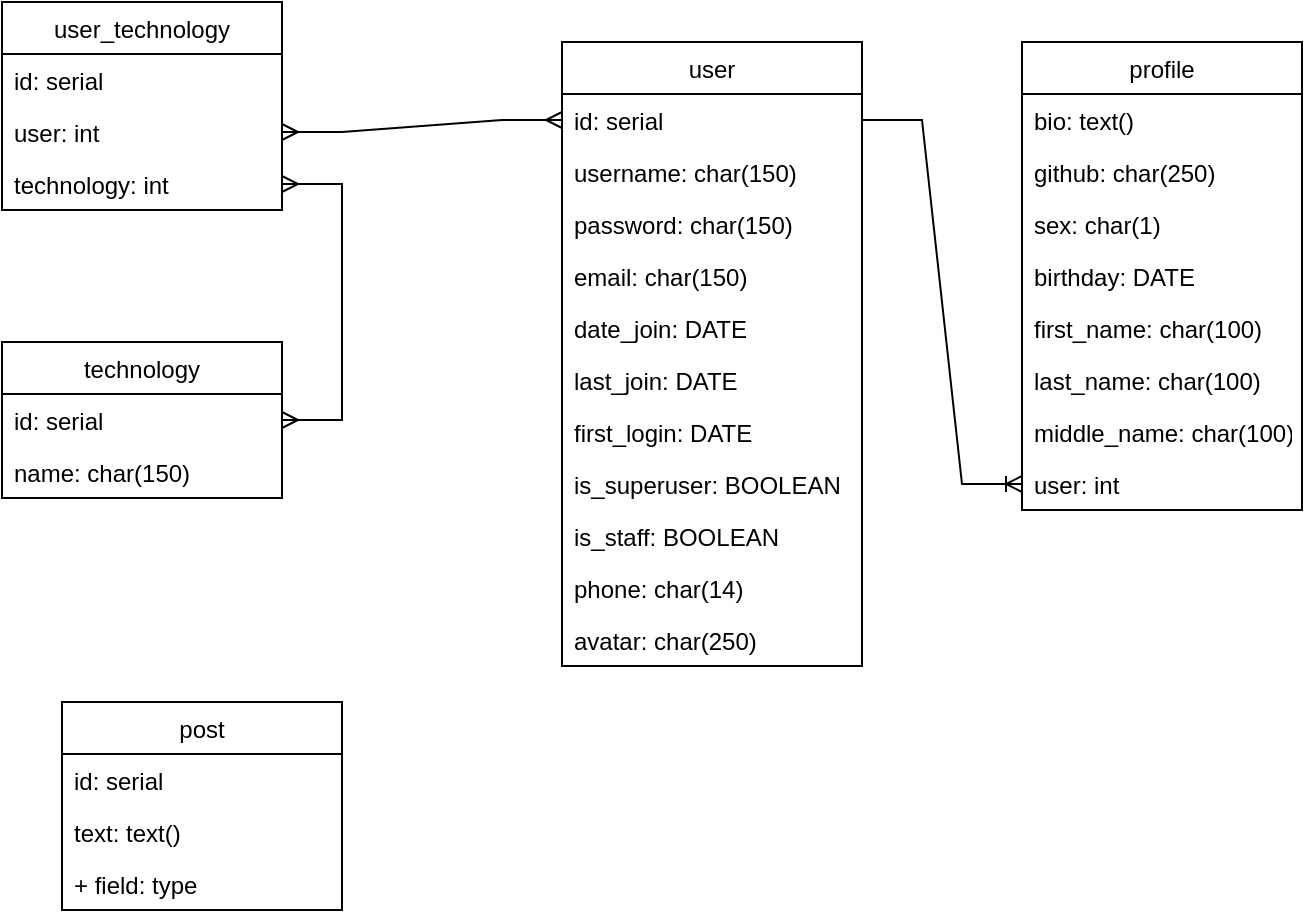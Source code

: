 <mxfile version="20.5.0" type="github">
  <diagram name="Page-1" id="c4acf3e9-155e-7222-9cf6-157b1a14988f">
    <mxGraphModel dx="1108" dy="571" grid="1" gridSize="10" guides="1" tooltips="1" connect="1" arrows="1" fold="1" page="1" pageScale="1" pageWidth="850" pageHeight="1100" background="none" math="0" shadow="0">
      <root>
        <mxCell id="0" />
        <mxCell id="1" parent="0" />
        <object label="user" avatar="char(250)" id="QT2d1rO1spnCva16nApe-1">
          <mxCell style="swimlane;fontStyle=0;childLayout=stackLayout;horizontal=1;startSize=26;fillColor=none;horizontalStack=0;resizeParent=1;resizeParentMax=0;resizeLast=0;collapsible=1;marginBottom=0;" parent="1" vertex="1">
            <mxGeometry x="360" y="60" width="150" height="312" as="geometry" />
          </mxCell>
        </object>
        <mxCell id="QT2d1rO1spnCva16nApe-2" value="id: serial" style="text;strokeColor=none;fillColor=none;align=left;verticalAlign=top;spacingLeft=4;spacingRight=4;overflow=hidden;rotatable=0;points=[[0,0.5],[1,0.5]];portConstraint=eastwest;" parent="QT2d1rO1spnCva16nApe-1" vertex="1">
          <mxGeometry y="26" width="150" height="26" as="geometry" />
        </mxCell>
        <mxCell id="QT2d1rO1spnCva16nApe-3" value="username: char(150)" style="text;strokeColor=none;fillColor=none;align=left;verticalAlign=top;spacingLeft=4;spacingRight=4;overflow=hidden;rotatable=0;points=[[0,0.5],[1,0.5]];portConstraint=eastwest;" parent="QT2d1rO1spnCva16nApe-1" vertex="1">
          <mxGeometry y="52" width="150" height="26" as="geometry" />
        </mxCell>
        <mxCell id="XUlkwa4qAk9UDVguBRfK-6" value="password: char(150)" style="text;strokeColor=none;fillColor=none;align=left;verticalAlign=top;spacingLeft=4;spacingRight=4;overflow=hidden;rotatable=0;points=[[0,0.5],[1,0.5]];portConstraint=eastwest;" parent="QT2d1rO1spnCva16nApe-1" vertex="1">
          <mxGeometry y="78" width="150" height="26" as="geometry" />
        </mxCell>
        <mxCell id="XUlkwa4qAk9UDVguBRfK-8" value="email: char(150)" style="text;strokeColor=none;fillColor=none;align=left;verticalAlign=top;spacingLeft=4;spacingRight=4;overflow=hidden;rotatable=0;points=[[0,0.5],[1,0.5]];portConstraint=eastwest;" parent="QT2d1rO1spnCva16nApe-1" vertex="1">
          <mxGeometry y="104" width="150" height="26" as="geometry" />
        </mxCell>
        <mxCell id="XUlkwa4qAk9UDVguBRfK-7" value="date_join: DATE" style="text;strokeColor=none;fillColor=none;align=left;verticalAlign=top;spacingLeft=4;spacingRight=4;overflow=hidden;rotatable=0;points=[[0,0.5],[1,0.5]];portConstraint=eastwest;" parent="QT2d1rO1spnCva16nApe-1" vertex="1">
          <mxGeometry y="130" width="150" height="26" as="geometry" />
        </mxCell>
        <mxCell id="XUlkwa4qAk9UDVguBRfK-5" value="last_join: DATE" style="text;strokeColor=none;fillColor=none;align=left;verticalAlign=top;spacingLeft=4;spacingRight=4;overflow=hidden;rotatable=0;points=[[0,0.5],[1,0.5]];portConstraint=eastwest;" parent="QT2d1rO1spnCva16nApe-1" vertex="1">
          <mxGeometry y="156" width="150" height="26" as="geometry" />
        </mxCell>
        <mxCell id="XUlkwa4qAk9UDVguBRfK-4" value="first_login: DATE" style="text;strokeColor=none;fillColor=none;align=left;verticalAlign=top;spacingLeft=4;spacingRight=4;overflow=hidden;rotatable=0;points=[[0,0.5],[1,0.5]];portConstraint=eastwest;" parent="QT2d1rO1spnCva16nApe-1" vertex="1">
          <mxGeometry y="182" width="150" height="26" as="geometry" />
        </mxCell>
        <mxCell id="XUlkwa4qAk9UDVguBRfK-13" value="is_superuser: BOOLEAN" style="text;strokeColor=none;fillColor=none;align=left;verticalAlign=top;spacingLeft=4;spacingRight=4;overflow=hidden;rotatable=0;points=[[0,0.5],[1,0.5]];portConstraint=eastwest;" parent="QT2d1rO1spnCva16nApe-1" vertex="1">
          <mxGeometry y="208" width="150" height="26" as="geometry" />
        </mxCell>
        <mxCell id="XUlkwa4qAk9UDVguBRfK-12" value="is_staff: BOOLEAN" style="text;strokeColor=none;fillColor=none;align=left;verticalAlign=top;spacingLeft=4;spacingRight=4;overflow=hidden;rotatable=0;points=[[0,0.5],[1,0.5]];portConstraint=eastwest;" parent="QT2d1rO1spnCva16nApe-1" vertex="1">
          <mxGeometry y="234" width="150" height="26" as="geometry" />
        </mxCell>
        <mxCell id="XUlkwa4qAk9UDVguBRfK-11" value="phone: char(14)" style="text;strokeColor=none;fillColor=none;align=left;verticalAlign=top;spacingLeft=4;spacingRight=4;overflow=hidden;rotatable=0;points=[[0,0.5],[1,0.5]];portConstraint=eastwest;" parent="QT2d1rO1spnCva16nApe-1" vertex="1">
          <mxGeometry y="260" width="150" height="26" as="geometry" />
        </mxCell>
        <mxCell id="XUlkwa4qAk9UDVguBRfK-10" value="avatar: char(250)" style="text;strokeColor=none;fillColor=none;align=left;verticalAlign=top;spacingLeft=4;spacingRight=4;overflow=hidden;rotatable=0;points=[[0,0.5],[1,0.5]];portConstraint=eastwest;" parent="QT2d1rO1spnCva16nApe-1" vertex="1">
          <mxGeometry y="286" width="150" height="26" as="geometry" />
        </mxCell>
        <mxCell id="bsMIrbHfjoFy4DHhYpys-3" value="profile" style="swimlane;fontStyle=0;childLayout=stackLayout;horizontal=1;startSize=26;fillColor=none;horizontalStack=0;resizeParent=1;resizeParentMax=0;resizeLast=0;collapsible=1;marginBottom=0;" vertex="1" parent="1">
          <mxGeometry x="590" y="60" width="140" height="234" as="geometry" />
        </mxCell>
        <mxCell id="bsMIrbHfjoFy4DHhYpys-4" value="bio: text()" style="text;strokeColor=none;fillColor=none;align=left;verticalAlign=top;spacingLeft=4;spacingRight=4;overflow=hidden;rotatable=0;points=[[0,0.5],[1,0.5]];portConstraint=eastwest;" vertex="1" parent="bsMIrbHfjoFy4DHhYpys-3">
          <mxGeometry y="26" width="140" height="26" as="geometry" />
        </mxCell>
        <mxCell id="bsMIrbHfjoFy4DHhYpys-5" value="github: char(250)" style="text;strokeColor=none;fillColor=none;align=left;verticalAlign=top;spacingLeft=4;spacingRight=4;overflow=hidden;rotatable=0;points=[[0,0.5],[1,0.5]];portConstraint=eastwest;" vertex="1" parent="bsMIrbHfjoFy4DHhYpys-3">
          <mxGeometry y="52" width="140" height="26" as="geometry" />
        </mxCell>
        <mxCell id="bsMIrbHfjoFy4DHhYpys-7" value="sex: char(1)" style="text;strokeColor=none;fillColor=none;align=left;verticalAlign=top;spacingLeft=4;spacingRight=4;overflow=hidden;rotatable=0;points=[[0,0.5],[1,0.5]];portConstraint=eastwest;" vertex="1" parent="bsMIrbHfjoFy4DHhYpys-3">
          <mxGeometry y="78" width="140" height="26" as="geometry" />
        </mxCell>
        <mxCell id="bsMIrbHfjoFy4DHhYpys-11" value="birthday: DATE" style="text;strokeColor=none;fillColor=none;align=left;verticalAlign=top;spacingLeft=4;spacingRight=4;overflow=hidden;rotatable=0;points=[[0,0.5],[1,0.5]];portConstraint=eastwest;" vertex="1" parent="bsMIrbHfjoFy4DHhYpys-3">
          <mxGeometry y="104" width="140" height="26" as="geometry" />
        </mxCell>
        <mxCell id="bsMIrbHfjoFy4DHhYpys-13" value="first_name: char(100)" style="text;strokeColor=none;fillColor=none;align=left;verticalAlign=top;spacingLeft=4;spacingRight=4;overflow=hidden;rotatable=0;points=[[0,0.5],[1,0.5]];portConstraint=eastwest;" vertex="1" parent="bsMIrbHfjoFy4DHhYpys-3">
          <mxGeometry y="130" width="140" height="26" as="geometry" />
        </mxCell>
        <mxCell id="bsMIrbHfjoFy4DHhYpys-12" value="last_name: char(100)" style="text;strokeColor=none;fillColor=none;align=left;verticalAlign=top;spacingLeft=4;spacingRight=4;overflow=hidden;rotatable=0;points=[[0,0.5],[1,0.5]];portConstraint=eastwest;" vertex="1" parent="bsMIrbHfjoFy4DHhYpys-3">
          <mxGeometry y="156" width="140" height="26" as="geometry" />
        </mxCell>
        <mxCell id="bsMIrbHfjoFy4DHhYpys-8" value="middle_name: char(100)" style="text;strokeColor=none;fillColor=none;align=left;verticalAlign=top;spacingLeft=4;spacingRight=4;overflow=hidden;rotatable=0;points=[[0,0.5],[1,0.5]];portConstraint=eastwest;" vertex="1" parent="bsMIrbHfjoFy4DHhYpys-3">
          <mxGeometry y="182" width="140" height="26" as="geometry" />
        </mxCell>
        <mxCell id="bsMIrbHfjoFy4DHhYpys-6" value="user: int" style="text;strokeColor=none;fillColor=none;align=left;verticalAlign=top;spacingLeft=4;spacingRight=4;overflow=hidden;rotatable=0;points=[[0,0.5],[1,0.5]];portConstraint=eastwest;" vertex="1" parent="bsMIrbHfjoFy4DHhYpys-3">
          <mxGeometry y="208" width="140" height="26" as="geometry" />
        </mxCell>
        <mxCell id="bsMIrbHfjoFy4DHhYpys-10" value="" style="edgeStyle=entityRelationEdgeStyle;fontSize=12;html=1;endArrow=ERoneToMany;rounded=0;" edge="1" parent="1" source="QT2d1rO1spnCva16nApe-2" target="bsMIrbHfjoFy4DHhYpys-6">
          <mxGeometry width="100" height="100" relative="1" as="geometry">
            <mxPoint x="360" y="200" as="sourcePoint" />
            <mxPoint x="460" y="100" as="targetPoint" />
          </mxGeometry>
        </mxCell>
        <mxCell id="bsMIrbHfjoFy4DHhYpys-14" value="user_technology" style="swimlane;fontStyle=0;childLayout=stackLayout;horizontal=1;startSize=26;fillColor=none;horizontalStack=0;resizeParent=1;resizeParentMax=0;resizeLast=0;collapsible=1;marginBottom=0;" vertex="1" parent="1">
          <mxGeometry x="80" y="40" width="140" height="104" as="geometry" />
        </mxCell>
        <mxCell id="bsMIrbHfjoFy4DHhYpys-15" value="id: serial" style="text;strokeColor=none;fillColor=none;align=left;verticalAlign=top;spacingLeft=4;spacingRight=4;overflow=hidden;rotatable=0;points=[[0,0.5],[1,0.5]];portConstraint=eastwest;" vertex="1" parent="bsMIrbHfjoFy4DHhYpys-14">
          <mxGeometry y="26" width="140" height="26" as="geometry" />
        </mxCell>
        <mxCell id="bsMIrbHfjoFy4DHhYpys-16" value="user: int" style="text;strokeColor=none;fillColor=none;align=left;verticalAlign=top;spacingLeft=4;spacingRight=4;overflow=hidden;rotatable=0;points=[[0,0.5],[1,0.5]];portConstraint=eastwest;" vertex="1" parent="bsMIrbHfjoFy4DHhYpys-14">
          <mxGeometry y="52" width="140" height="26" as="geometry" />
        </mxCell>
        <mxCell id="bsMIrbHfjoFy4DHhYpys-17" value="technology: int" style="text;strokeColor=none;fillColor=none;align=left;verticalAlign=top;spacingLeft=4;spacingRight=4;overflow=hidden;rotatable=0;points=[[0,0.5],[1,0.5]];portConstraint=eastwest;" vertex="1" parent="bsMIrbHfjoFy4DHhYpys-14">
          <mxGeometry y="78" width="140" height="26" as="geometry" />
        </mxCell>
        <mxCell id="bsMIrbHfjoFy4DHhYpys-18" value="technology" style="swimlane;fontStyle=0;childLayout=stackLayout;horizontal=1;startSize=26;fillColor=none;horizontalStack=0;resizeParent=1;resizeParentMax=0;resizeLast=0;collapsible=1;marginBottom=0;" vertex="1" parent="1">
          <mxGeometry x="80" y="210" width="140" height="78" as="geometry" />
        </mxCell>
        <mxCell id="bsMIrbHfjoFy4DHhYpys-19" value="id: serial" style="text;strokeColor=none;fillColor=none;align=left;verticalAlign=top;spacingLeft=4;spacingRight=4;overflow=hidden;rotatable=0;points=[[0,0.5],[1,0.5]];portConstraint=eastwest;" vertex="1" parent="bsMIrbHfjoFy4DHhYpys-18">
          <mxGeometry y="26" width="140" height="26" as="geometry" />
        </mxCell>
        <mxCell id="bsMIrbHfjoFy4DHhYpys-20" value="name: char(150)" style="text;strokeColor=none;fillColor=none;align=left;verticalAlign=top;spacingLeft=4;spacingRight=4;overflow=hidden;rotatable=0;points=[[0,0.5],[1,0.5]];portConstraint=eastwest;" vertex="1" parent="bsMIrbHfjoFy4DHhYpys-18">
          <mxGeometry y="52" width="140" height="26" as="geometry" />
        </mxCell>
        <mxCell id="bsMIrbHfjoFy4DHhYpys-24" value="" style="edgeStyle=entityRelationEdgeStyle;fontSize=12;html=1;endArrow=ERmany;startArrow=ERmany;rounded=0;exitX=1;exitY=0.5;exitDx=0;exitDy=0;" edge="1" parent="1" source="bsMIrbHfjoFy4DHhYpys-19" target="bsMIrbHfjoFy4DHhYpys-17">
          <mxGeometry width="100" height="100" relative="1" as="geometry">
            <mxPoint x="190" y="262" as="sourcePoint" />
            <mxPoint x="290" y="162" as="targetPoint" />
          </mxGeometry>
        </mxCell>
        <mxCell id="bsMIrbHfjoFy4DHhYpys-25" value="post" style="swimlane;fontStyle=0;childLayout=stackLayout;horizontal=1;startSize=26;fillColor=none;horizontalStack=0;resizeParent=1;resizeParentMax=0;resizeLast=0;collapsible=1;marginBottom=0;" vertex="1" parent="1">
          <mxGeometry x="110" y="390" width="140" height="104" as="geometry" />
        </mxCell>
        <mxCell id="bsMIrbHfjoFy4DHhYpys-26" value="id: serial" style="text;strokeColor=none;fillColor=none;align=left;verticalAlign=top;spacingLeft=4;spacingRight=4;overflow=hidden;rotatable=0;points=[[0,0.5],[1,0.5]];portConstraint=eastwest;" vertex="1" parent="bsMIrbHfjoFy4DHhYpys-25">
          <mxGeometry y="26" width="140" height="26" as="geometry" />
        </mxCell>
        <mxCell id="bsMIrbHfjoFy4DHhYpys-27" value="text: text()" style="text;strokeColor=none;fillColor=none;align=left;verticalAlign=top;spacingLeft=4;spacingRight=4;overflow=hidden;rotatable=0;points=[[0,0.5],[1,0.5]];portConstraint=eastwest;" vertex="1" parent="bsMIrbHfjoFy4DHhYpys-25">
          <mxGeometry y="52" width="140" height="26" as="geometry" />
        </mxCell>
        <mxCell id="bsMIrbHfjoFy4DHhYpys-28" value="+ field: type" style="text;strokeColor=none;fillColor=none;align=left;verticalAlign=top;spacingLeft=4;spacingRight=4;overflow=hidden;rotatable=0;points=[[0,0.5],[1,0.5]];portConstraint=eastwest;" vertex="1" parent="bsMIrbHfjoFy4DHhYpys-25">
          <mxGeometry y="78" width="140" height="26" as="geometry" />
        </mxCell>
        <mxCell id="bsMIrbHfjoFy4DHhYpys-29" value="" style="edgeStyle=entityRelationEdgeStyle;fontSize=12;html=1;endArrow=ERmany;startArrow=ERmany;rounded=0;" edge="1" parent="1" source="bsMIrbHfjoFy4DHhYpys-16" target="QT2d1rO1spnCva16nApe-2">
          <mxGeometry width="100" height="100" relative="1" as="geometry">
            <mxPoint x="380" y="190" as="sourcePoint" />
            <mxPoint x="480" y="90" as="targetPoint" />
          </mxGeometry>
        </mxCell>
      </root>
    </mxGraphModel>
  </diagram>
</mxfile>
